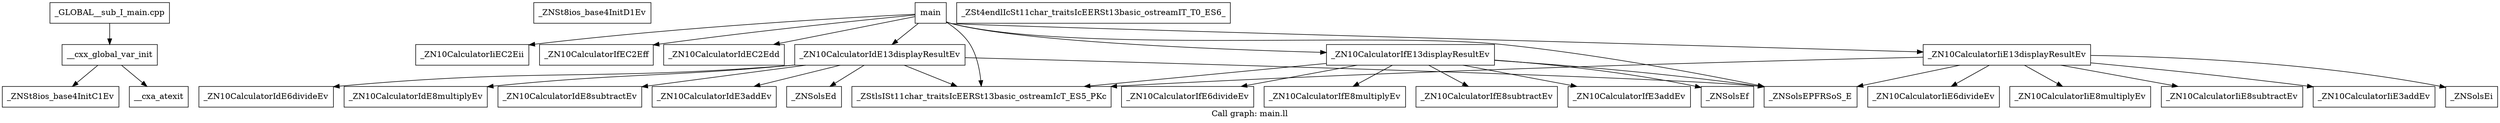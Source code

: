digraph "Call graph: main.ll" {
	label="Call graph: main.ll";

	Node0x56457a517100 [shape=record,label="{__cxx_global_var_init}"];
	Node0x56457a517100 -> Node0x56457a5171f0;
	Node0x56457a517100 -> Node0x56457a5176b0;
	Node0x56457a5177c0 [shape=record,label="{_ZNSt8ios_base4InitD1Ev}"];
	Node0x56457a5176b0 [shape=record,label="{__cxa_atexit}"];
	Node0x56457a517980 [shape=record,label="{main}"];
	Node0x56457a517980 -> Node0x56457a517a00;
	Node0x56457a517980 -> Node0x56457a517ab0;
	Node0x56457a517980 -> Node0x56457a517b30;
	Node0x56457a517980 -> Node0x56457a517c60;
	Node0x56457a517980 -> Node0x56457a517ce0;
	Node0x56457a517980 -> Node0x56457a517eb0;
	Node0x56457a517980 -> Node0x56457a518240;
	Node0x56457a517980 -> Node0x56457a5181c0;
	Node0x56457a5171f0 [shape=record,label="{_ZNSt8ios_base4InitC1Ev}"];
	Node0x56457a517ce0 [shape=record,label="{_ZNSolsEPFRSoS_E}"];
	Node0x56457a517eb0 [shape=record,label="{_ZN10CalculatorIiE13displayResultEv}"];
	Node0x56457a517eb0 -> Node0x56457a517c60;
	Node0x56457a517eb0 -> Node0x56457a518660;
	Node0x56457a517eb0 -> Node0x56457a517ce0;
	Node0x56457a517eb0 -> Node0x56457a519000;
	Node0x56457a517eb0 -> Node0x56457a518a70;
	Node0x56457a517eb0 -> Node0x56457a5189f0;
	Node0x56457a517eb0 -> Node0x56457a5186e0;
	Node0x56457a518580 [shape=record,label="{_ZSt4endlIcSt11char_traitsIcEERSt13basic_ostreamIT_T0_ES6_}"];
	Node0x56457a517a00 [shape=record,label="{_ZN10CalculatorIiEC2Eii}"];
	Node0x56457a517ab0 [shape=record,label="{_ZN10CalculatorIfEC2Eff}"];
	Node0x56457a5181c0 [shape=record,label="{_ZN10CalculatorIfE13displayResultEv}"];
	Node0x56457a5181c0 -> Node0x56457a517c60;
	Node0x56457a5181c0 -> Node0x56457a519080;
	Node0x56457a5181c0 -> Node0x56457a517ce0;
	Node0x56457a5181c0 -> Node0x56457a519fa0;
	Node0x56457a5181c0 -> Node0x56457a519a10;
	Node0x56457a5181c0 -> Node0x56457a519990;
	Node0x56457a5181c0 -> Node0x56457a519100;
	Node0x56457a517b30 [shape=record,label="{_ZN10CalculatorIdEC2Edd}"];
	Node0x56457a517c60 [shape=record,label="{_ZStlsISt11char_traitsIcEERSt13basic_ostreamIcT_ES5_PKc}"];
	Node0x56457a5186e0 [shape=record,label="{_ZN10CalculatorIiE3addEv}"];
	Node0x56457a519990 [shape=record,label="{_ZN10CalculatorIfE8subtractEv}"];
	Node0x56457a519a10 [shape=record,label="{_ZN10CalculatorIfE8multiplyEv}"];
	Node0x56457a519100 [shape=record,label="{_ZN10CalculatorIfE3addEv}"];
	Node0x56457a518240 [shape=record,label="{_ZN10CalculatorIdE13displayResultEv}"];
	Node0x56457a518240 -> Node0x56457a517c60;
	Node0x56457a518240 -> Node0x56457a51a020;
	Node0x56457a518240 -> Node0x56457a517ce0;
	Node0x56457a518240 -> Node0x56457a51a730;
	Node0x56457a518240 -> Node0x56457a51a1a0;
	Node0x56457a518240 -> Node0x56457a51a120;
	Node0x56457a518240 -> Node0x56457a51a0a0;
	Node0x56457a51a0a0 [shape=record,label="{_ZN10CalculatorIdE3addEv}"];
	Node0x56457a518660 [shape=record,label="{_ZNSolsEi}"];
	Node0x56457a5189f0 [shape=record,label="{_ZN10CalculatorIiE8subtractEv}"];
	Node0x56457a518a70 [shape=record,label="{_ZN10CalculatorIiE8multiplyEv}"];
	Node0x56457a519000 [shape=record,label="{_ZN10CalculatorIiE6divideEv}"];
	Node0x56457a519080 [shape=record,label="{_ZNSolsEf}"];
	Node0x56457a519fa0 [shape=record,label="{_ZN10CalculatorIfE6divideEv}"];
	Node0x56457a51a020 [shape=record,label="{_ZNSolsEd}"];
	Node0x56457a51a120 [shape=record,label="{_ZN10CalculatorIdE8subtractEv}"];
	Node0x56457a51a1a0 [shape=record,label="{_ZN10CalculatorIdE8multiplyEv}"];
	Node0x56457a51a730 [shape=record,label="{_ZN10CalculatorIdE6divideEv}"];
	Node0x56457a51ad20 [shape=record,label="{_GLOBAL__sub_I_main.cpp}"];
	Node0x56457a51ad20 -> Node0x56457a517100;
}
